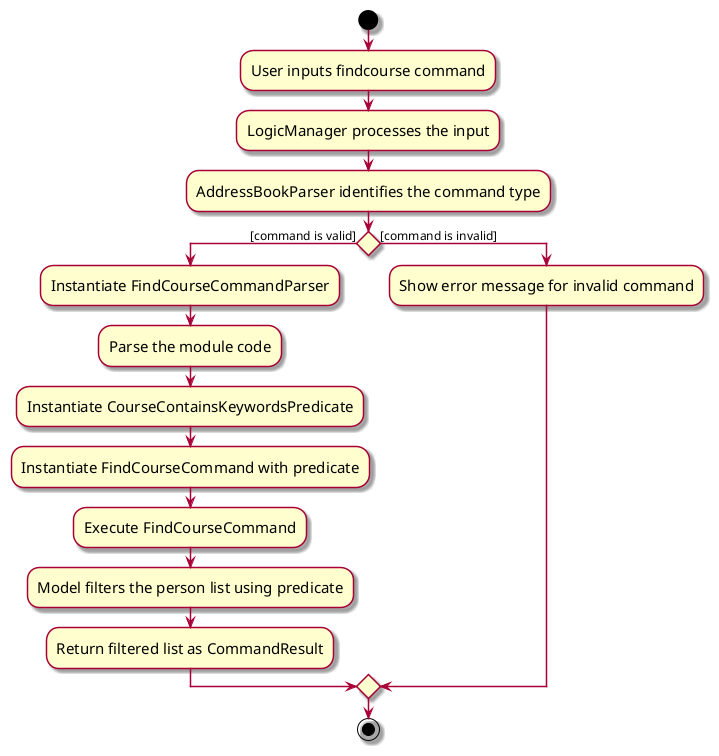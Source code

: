 @startuml
skin rose
skinparam ActivityFontSize 15
skinparam ArrowFontSize 12

start

:User inputs findcourse command;

:LogicManager processes the input;

:AddressBookParser identifies the command type;

if () then ([command is valid])
    :Instantiate FindCourseCommandParser;

    :Parse the module code;


        :Instantiate CourseContainsKeywordsPredicate;

        :Instantiate FindCourseCommand with predicate;

        :Execute FindCourseCommand;

        :Model filters the person list using predicate;

        :Return filtered list as CommandResult;

else ([command is invalid])
    :Show error message for invalid command;
endif

stop

@enduml
